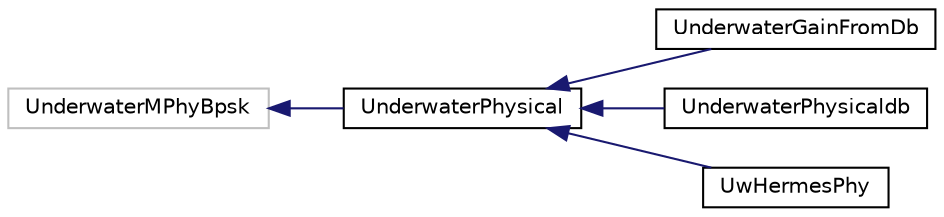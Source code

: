 digraph "Graphical Class Hierarchy"
{
 // LATEX_PDF_SIZE
  edge [fontname="Helvetica",fontsize="10",labelfontname="Helvetica",labelfontsize="10"];
  node [fontname="Helvetica",fontsize="10",shape=record];
  rankdir="LR";
  Node243 [label="UnderwaterMPhyBpsk",height=0.2,width=0.4,color="grey75", fillcolor="white", style="filled",tooltip=" "];
  Node243 -> Node0 [dir="back",color="midnightblue",fontsize="10",style="solid",fontname="Helvetica"];
  Node0 [label="UnderwaterPhysical",height=0.2,width=0.4,color="black", fillcolor="white", style="filled",URL="$classUnderwaterPhysical.html",tooltip=" "];
  Node0 -> Node1 [dir="back",color="midnightblue",fontsize="10",style="solid",fontname="Helvetica"];
  Node1 [label="UnderwaterGainFromDb",height=0.2,width=0.4,color="black", fillcolor="white", style="filled",URL="$classUnderwaterGainFromDb.html",tooltip=" "];
  Node0 -> Node2 [dir="back",color="midnightblue",fontsize="10",style="solid",fontname="Helvetica"];
  Node2 [label="UnderwaterPhysicaldb",height=0.2,width=0.4,color="black", fillcolor="white", style="filled",URL="$classUnderwaterPhysicaldb.html",tooltip=" "];
  Node0 -> Node3 [dir="back",color="midnightblue",fontsize="10",style="solid",fontname="Helvetica"];
  Node3 [label="UwHermesPhy",height=0.2,width=0.4,color="black", fillcolor="white", style="filled",URL="$classUwHermesPhy.html",tooltip=" "];
}

